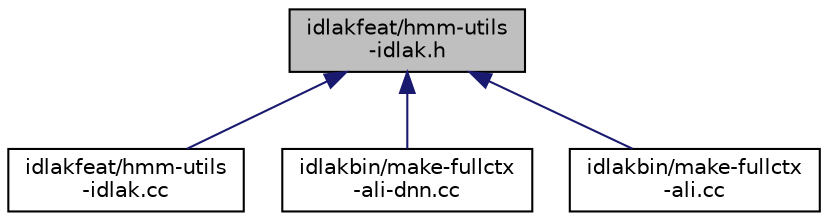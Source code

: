 digraph "idlakfeat/hmm-utils-idlak.h"
{
  edge [fontname="Helvetica",fontsize="10",labelfontname="Helvetica",labelfontsize="10"];
  node [fontname="Helvetica",fontsize="10",shape=record];
  Node107 [label="idlakfeat/hmm-utils\l-idlak.h",height=0.2,width=0.4,color="black", fillcolor="grey75", style="filled", fontcolor="black"];
  Node107 -> Node108 [dir="back",color="midnightblue",fontsize="10",style="solid",fontname="Helvetica"];
  Node108 [label="idlakfeat/hmm-utils\l-idlak.cc",height=0.2,width=0.4,color="black", fillcolor="white", style="filled",URL="$hmm-utils-idlak_8cc.html"];
  Node107 -> Node109 [dir="back",color="midnightblue",fontsize="10",style="solid",fontname="Helvetica"];
  Node109 [label="idlakbin/make-fullctx\l-ali-dnn.cc",height=0.2,width=0.4,color="black", fillcolor="white", style="filled",URL="$make-fullctx-ali-dnn_8cc.html"];
  Node107 -> Node110 [dir="back",color="midnightblue",fontsize="10",style="solid",fontname="Helvetica"];
  Node110 [label="idlakbin/make-fullctx\l-ali.cc",height=0.2,width=0.4,color="black", fillcolor="white", style="filled",URL="$make-fullctx-ali_8cc.html"];
}
